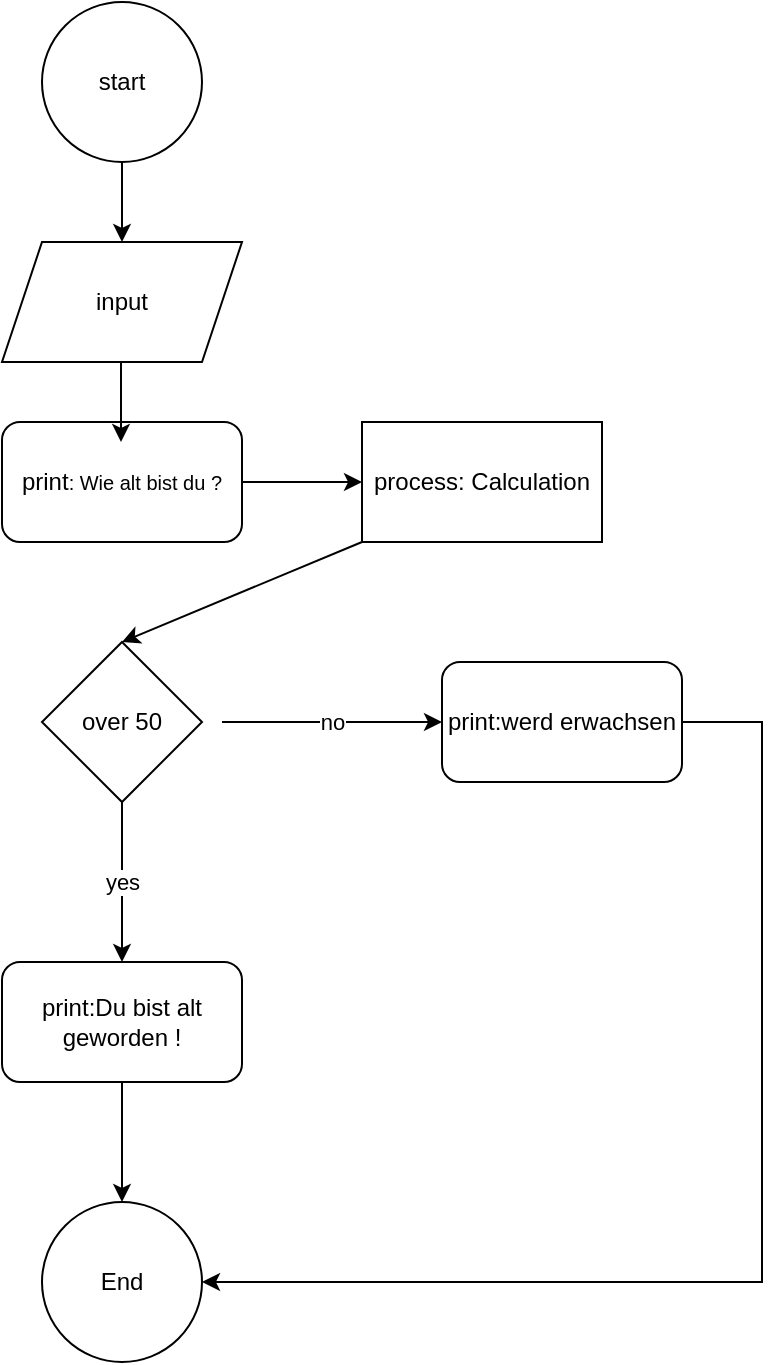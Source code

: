 <mxfile version="28.1.2">
  <diagram name="Seite-1" id="OzDtvHxbP2ZBIjqmo855">
    <mxGraphModel dx="1426" dy="841" grid="1" gridSize="10" guides="1" tooltips="1" connect="1" arrows="1" fold="1" page="1" pageScale="1" pageWidth="827" pageHeight="1169" math="0" shadow="0">
      <root>
        <mxCell id="0" />
        <mxCell id="1" parent="0" />
        <mxCell id="UwqMCUlQMxzJFH3TgGlK-1" value="start" style="ellipse;whiteSpace=wrap;html=1;aspect=fixed;" vertex="1" parent="1">
          <mxGeometry x="120" y="40" width="80" height="80" as="geometry" />
        </mxCell>
        <mxCell id="UwqMCUlQMxzJFH3TgGlK-2" value="End" style="ellipse;whiteSpace=wrap;html=1;aspect=fixed;" vertex="1" parent="1">
          <mxGeometry x="120" y="640" width="80" height="80" as="geometry" />
        </mxCell>
        <mxCell id="UwqMCUlQMxzJFH3TgGlK-3" value="input" style="shape=parallelogram;perimeter=parallelogramPerimeter;whiteSpace=wrap;html=1;fixedSize=1;" vertex="1" parent="1">
          <mxGeometry x="100" y="160" width="120" height="60" as="geometry" />
        </mxCell>
        <mxCell id="UwqMCUlQMxzJFH3TgGlK-4" value="print&lt;span style=&quot;font-size: 10px;&quot;&gt;: Wie alt bist du ?&lt;/span&gt;" style="rounded=1;whiteSpace=wrap;html=1;" vertex="1" parent="1">
          <mxGeometry x="100" y="250" width="120" height="60" as="geometry" />
        </mxCell>
        <mxCell id="UwqMCUlQMxzJFH3TgGlK-5" value="process: Calculation" style="rounded=0;whiteSpace=wrap;html=1;" vertex="1" parent="1">
          <mxGeometry x="280" y="250" width="120" height="60" as="geometry" />
        </mxCell>
        <mxCell id="UwqMCUlQMxzJFH3TgGlK-6" value="over 50" style="rhombus;whiteSpace=wrap;html=1;" vertex="1" parent="1">
          <mxGeometry x="120" y="360" width="80" height="80" as="geometry" />
        </mxCell>
        <mxCell id="UwqMCUlQMxzJFH3TgGlK-7" value="yes" style="endArrow=classic;html=1;rounded=0;exitX=0.5;exitY=1;exitDx=0;exitDy=0;" edge="1" parent="1" source="UwqMCUlQMxzJFH3TgGlK-6">
          <mxGeometry width="50" height="50" relative="1" as="geometry">
            <mxPoint x="700" y="460" as="sourcePoint" />
            <mxPoint x="160" y="520" as="targetPoint" />
          </mxGeometry>
        </mxCell>
        <mxCell id="UwqMCUlQMxzJFH3TgGlK-8" value="no" style="endArrow=classic;html=1;rounded=0;" edge="1" parent="1">
          <mxGeometry width="50" height="50" relative="1" as="geometry">
            <mxPoint x="210" y="400" as="sourcePoint" />
            <mxPoint x="320" y="400" as="targetPoint" />
          </mxGeometry>
        </mxCell>
        <mxCell id="UwqMCUlQMxzJFH3TgGlK-9" value="print:werd erwachsen" style="rounded=1;whiteSpace=wrap;html=1;" vertex="1" parent="1">
          <mxGeometry x="320" y="370" width="120" height="60" as="geometry" />
        </mxCell>
        <mxCell id="UwqMCUlQMxzJFH3TgGlK-10" value="print:Du bist alt geworden !" style="rounded=1;whiteSpace=wrap;html=1;" vertex="1" parent="1">
          <mxGeometry x="100" y="520" width="120" height="60" as="geometry" />
        </mxCell>
        <mxCell id="UwqMCUlQMxzJFH3TgGlK-11" value="" style="endArrow=classic;html=1;rounded=0;entryX=0.5;entryY=0;entryDx=0;entryDy=0;" edge="1" parent="1" target="UwqMCUlQMxzJFH3TgGlK-2">
          <mxGeometry width="50" height="50" relative="1" as="geometry">
            <mxPoint x="160" y="580" as="sourcePoint" />
            <mxPoint x="210" y="530" as="targetPoint" />
          </mxGeometry>
        </mxCell>
        <mxCell id="UwqMCUlQMxzJFH3TgGlK-12" value="" style="endArrow=classic;html=1;rounded=0;entryX=1;entryY=0.5;entryDx=0;entryDy=0;" edge="1" parent="1" target="UwqMCUlQMxzJFH3TgGlK-2">
          <mxGeometry width="50" height="50" relative="1" as="geometry">
            <mxPoint x="440" y="400" as="sourcePoint" />
            <mxPoint x="490" y="350" as="targetPoint" />
            <Array as="points">
              <mxPoint x="480" y="400" />
              <mxPoint x="480" y="680" />
            </Array>
          </mxGeometry>
        </mxCell>
        <mxCell id="UwqMCUlQMxzJFH3TgGlK-13" value="" style="endArrow=classic;html=1;rounded=0;entryX=0;entryY=0.5;entryDx=0;entryDy=0;" edge="1" parent="1" target="UwqMCUlQMxzJFH3TgGlK-5">
          <mxGeometry width="50" height="50" relative="1" as="geometry">
            <mxPoint x="220" y="280" as="sourcePoint" />
            <mxPoint x="270" y="230" as="targetPoint" />
          </mxGeometry>
        </mxCell>
        <mxCell id="UwqMCUlQMxzJFH3TgGlK-14" value="" style="endArrow=classic;html=1;rounded=0;entryX=0.5;entryY=0;entryDx=0;entryDy=0;" edge="1" parent="1" target="UwqMCUlQMxzJFH3TgGlK-6">
          <mxGeometry width="50" height="50" relative="1" as="geometry">
            <mxPoint x="280" y="310" as="sourcePoint" />
            <mxPoint x="330" y="260" as="targetPoint" />
          </mxGeometry>
        </mxCell>
        <mxCell id="UwqMCUlQMxzJFH3TgGlK-15" value="" style="endArrow=classic;html=1;rounded=0;entryX=0.5;entryY=0;entryDx=0;entryDy=0;" edge="1" parent="1" target="UwqMCUlQMxzJFH3TgGlK-3">
          <mxGeometry width="50" height="50" relative="1" as="geometry">
            <mxPoint x="160" y="120" as="sourcePoint" />
            <mxPoint x="210" y="70" as="targetPoint" />
          </mxGeometry>
        </mxCell>
        <mxCell id="UwqMCUlQMxzJFH3TgGlK-16" value="" style="endArrow=classic;html=1;rounded=0;entryX=0.5;entryY=0;entryDx=0;entryDy=0;" edge="1" parent="1">
          <mxGeometry width="50" height="50" relative="1" as="geometry">
            <mxPoint x="159.5" y="220" as="sourcePoint" />
            <mxPoint x="159.5" y="260" as="targetPoint" />
          </mxGeometry>
        </mxCell>
      </root>
    </mxGraphModel>
  </diagram>
</mxfile>
